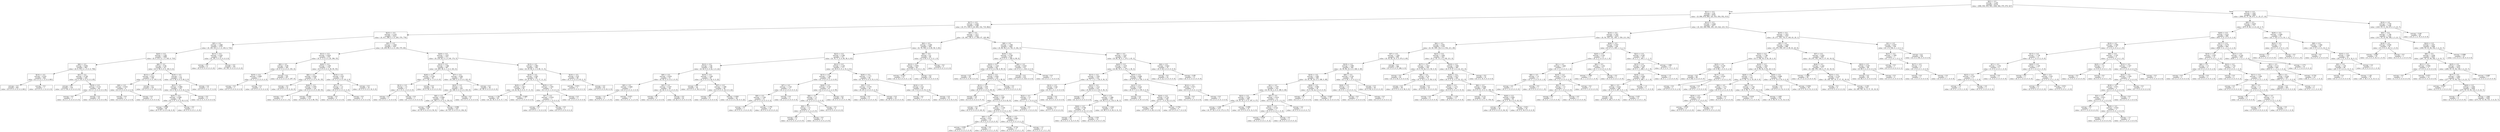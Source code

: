 digraph Tree {
node [shape=box] ;
0 [label="X[2] <= 0.5\nentropy = 3.169\nsamples = 8734\nvalue = [998, 959, 935, 993, 1000, 964, 979, 979, 927]"] ;
1 [label="X[11] <= 0.5\nentropy = 2.95\nsamples = 6765\nvalue = [0, 896, 878, 894, 325, 953, 954, 952, 913]"] ;
0 -> 1 [labeldistance=2.5, labelangle=45, headlabel="True"] ;
2 [label="X[17] <= 0.5\nentropy = 2.542\nsamples = 3788\nvalue = [0, 571, 434, 0, 20, 850, 332, 719, 862]"] ;
1 -> 2 ;
3 [label="X[23] <= 0.5\nentropy = 2.218\nsamples = 2323\nvalue = [0, 411, 298, 0, 3, 0, 265, 570, 776]"] ;
2 -> 3 ;
4 [label="X[5] <= 0.5\nentropy = 1.688\nsamples = 1276\nvalue = [0, 181, 213, 0, 1, 0, 165, 0, 716]"] ;
3 -> 4 ;
5 [label="X[20] <= 0.5\nentropy = 1.285\nsamples = 1089\nvalue = [0, 0, 213, 0, 1, 0, 165, 0, 710]"] ;
4 -> 5 ;
6 [label="X[8] <= 0.5\nentropy = 0.692\nsamples = 862\nvalue = [0, 0, 155, 0, 1, 0, 0, 0, 706]"] ;
5 -> 6 ;
7 [label="X[14] <= 0.5\nentropy = 0.016\nsamples = 662\nvalue = [0, 0, 0, 0, 1, 0, 0, 0, 661]"] ;
6 -> 7 ;
8 [label="entropy = 0.0\nsamples = 661\nvalue = [0, 0, 0, 0, 0, 0, 0, 0, 661]"] ;
7 -> 8 ;
9 [label="entropy = 0.0\nsamples = 1\nvalue = [0, 0, 0, 0, 1, 0, 0, 0, 0]"] ;
7 -> 9 ;
10 [label="X[3] <= 0.5\nentropy = 0.769\nsamples = 200\nvalue = [0, 0, 155, 0, 0, 0, 0, 0, 45]"] ;
6 -> 10 ;
11 [label="entropy = 0.0\nsamples = 154\nvalue = [0, 0, 154, 0, 0, 0, 0, 0, 0]"] ;
10 -> 11 ;
12 [label="X[19] <= 0.5\nentropy = 0.151\nsamples = 46\nvalue = [0, 0, 1, 0, 0, 0, 0, 0, 45]"] ;
10 -> 12 ;
13 [label="entropy = 0.0\nsamples = 1\nvalue = [0, 0, 1, 0, 0, 0, 0, 0, 0]"] ;
12 -> 13 ;
14 [label="entropy = 0.0\nsamples = 45\nvalue = [0, 0, 0, 0, 0, 0, 0, 0, 45]"] ;
12 -> 14 ;
15 [label="X[8] <= 0.5\nentropy = 0.94\nsamples = 227\nvalue = [0, 0, 58, 0, 0, 0, 165, 0, 4]"] ;
5 -> 15 ;
16 [label="X[13] <= 0.5\nentropy = 0.227\nsamples = 109\nvalue = [0, 0, 0, 0, 0, 0, 105, 0, 4]"] ;
15 -> 16 ;
17 [label="X[9] <= 0.5\nentropy = 0.918\nsamples = 6\nvalue = [0, 0, 0, 0, 0, 0, 2, 0, 4]"] ;
16 -> 17 ;
18 [label="entropy = 0.0\nsamples = 2\nvalue = [0, 0, 0, 0, 0, 0, 2, 0, 0]"] ;
17 -> 18 ;
19 [label="entropy = 0.0\nsamples = 4\nvalue = [0, 0, 0, 0, 0, 0, 0, 0, 4]"] ;
17 -> 19 ;
20 [label="entropy = 0.0\nsamples = 103\nvalue = [0, 0, 0, 0, 0, 0, 103, 0, 0]"] ;
16 -> 20 ;
21 [label="X[10] <= 0.5\nentropy = 1.0\nsamples = 118\nvalue = [0, 0, 58, 0, 0, 0, 60, 0, 0]"] ;
15 -> 21 ;
22 [label="X[21] <= 0.5\nentropy = 0.984\nsamples = 101\nvalue = [0, 0, 58, 0, 0, 0, 43, 0, 0]"] ;
21 -> 22 ;
23 [label="X[25] <= 0.5\nentropy = 0.999\nsamples = 90\nvalue = [0, 0, 47, 0, 0, 0, 43, 0, 0]"] ;
22 -> 23 ;
24 [label="entropy = 0.998\nsamples = 89\nvalue = [0, 0, 47, 0, 0, 0, 42, 0, 0]"] ;
23 -> 24 ;
25 [label="entropy = 0.0\nsamples = 1\nvalue = [0, 0, 0, 0, 0, 0, 1, 0, 0]"] ;
23 -> 25 ;
26 [label="entropy = 0.0\nsamples = 11\nvalue = [0, 0, 11, 0, 0, 0, 0, 0, 0]"] ;
22 -> 26 ;
27 [label="entropy = 0.0\nsamples = 17\nvalue = [0, 0, 0, 0, 0, 0, 17, 0, 0]"] ;
21 -> 27 ;
28 [label="X[13] <= 0.5\nentropy = 0.205\nsamples = 187\nvalue = [0, 181, 0, 0, 0, 0, 0, 0, 6]"] ;
4 -> 28 ;
29 [label="entropy = 0.0\nsamples = 6\nvalue = [0, 0, 0, 0, 0, 0, 0, 0, 6]"] ;
28 -> 29 ;
30 [label="entropy = 0.0\nsamples = 181\nvalue = [0, 181, 0, 0, 0, 0, 0, 0, 0]"] ;
28 -> 30 ;
31 [label="X[5] <= 0.5\nentropy = 1.829\nsamples = 1047\nvalue = [0, 230, 85, 0, 2, 0, 100, 570, 60]"] ;
3 -> 31 ;
32 [label="X[12] <= 0.5\nentropy = 0.816\nsamples = 474\nvalue = [0, 0, 3, 0, 0, 0, 20, 396, 55]"] ;
31 -> 32 ;
33 [label="X[0] <= 0.5\nentropy = 0.08\nsamples = 304\nvalue = [0, 0, 3, 0, 0, 0, 0, 301, 0]"] ;
32 -> 33 ;
34 [label="X[19] <= 0.5\nentropy = 0.985\nsamples = 7\nvalue = [0, 0, 3, 0, 0, 0, 0, 4, 0]"] ;
33 -> 34 ;
35 [label="entropy = 0.0\nsamples = 3\nvalue = [0, 0, 3, 0, 0, 0, 0, 0, 0]"] ;
34 -> 35 ;
36 [label="entropy = 0.0\nsamples = 4\nvalue = [0, 0, 0, 0, 0, 0, 0, 4, 0]"] ;
34 -> 36 ;
37 [label="entropy = 0.0\nsamples = 297\nvalue = [0, 0, 0, 0, 0, 0, 0, 297, 0]"] ;
33 -> 37 ;
38 [label="X[20] <= 0.5\nentropy = 1.359\nsamples = 170\nvalue = [0, 0, 0, 0, 0, 0, 20, 95, 55]"] ;
32 -> 38 ;
39 [label="X[6] <= 0.5\nentropy = 0.956\nsamples = 146\nvalue = [0, 0, 0, 0, 0, 0, 0, 91, 55]"] ;
38 -> 39 ;
40 [label="entropy = 0.0\nsamples = 22\nvalue = [0, 0, 0, 0, 0, 0, 0, 22, 0]"] ;
39 -> 40 ;
41 [label="X[26] <= 0.5\nentropy = 0.991\nsamples = 124\nvalue = [0, 0, 0, 0, 0, 0, 0, 69, 55]"] ;
39 -> 41 ;
42 [label="entropy = 0.0\nsamples = 1\nvalue = [0, 0, 0, 0, 0, 0, 0, 1, 0]"] ;
41 -> 42 ;
43 [label="entropy = 0.992\nsamples = 123\nvalue = [0, 0, 0, 0, 0, 0, 0, 68, 55]"] ;
41 -> 43 ;
44 [label="X[10] <= 0.5\nentropy = 0.65\nsamples = 24\nvalue = [0, 0, 0, 0, 0, 0, 20, 4, 0]"] ;
38 -> 44 ;
45 [label="X[7] <= 0.5\nentropy = 1.0\nsamples = 8\nvalue = [0, 0, 0, 0, 0, 0, 4, 4, 0]"] ;
44 -> 45 ;
46 [label="entropy = 0.0\nsamples = 4\nvalue = [0, 0, 0, 0, 0, 0, 4, 0, 0]"] ;
45 -> 46 ;
47 [label="entropy = 0.0\nsamples = 4\nvalue = [0, 0, 0, 0, 0, 0, 0, 4, 0]"] ;
45 -> 47 ;
48 [label="entropy = 0.0\nsamples = 16\nvalue = [0, 0, 0, 0, 0, 0, 16, 0, 0]"] ;
44 -> 48 ;
49 [label="X[20] <= 0.5\nentropy = 1.937\nsamples = 573\nvalue = [0, 230, 82, 0, 2, 0, 80, 174, 5]"] ;
31 -> 49 ;
50 [label="X[12] <= 0.5\nentropy = 1.368\nsamples = 407\nvalue = [0, 205, 38, 0, 1, 0, 0, 163, 0]"] ;
49 -> 50 ;
51 [label="X[26] <= 0.5\nentropy = 0.336\nsamples = 40\nvalue = [0, 1, 38, 0, 1, 0, 0, 0, 0]"] ;
50 -> 51 ;
52 [label="X[13] <= 0.5\nentropy = 1.0\nsamples = 2\nvalue = [0, 1, 0, 0, 1, 0, 0, 0, 0]"] ;
51 -> 52 ;
53 [label="entropy = 0.0\nsamples = 1\nvalue = [0, 0, 0, 0, 1, 0, 0, 0, 0]"] ;
52 -> 53 ;
54 [label="entropy = 0.0\nsamples = 1\nvalue = [0, 1, 0, 0, 0, 0, 0, 0, 0]"] ;
52 -> 54 ;
55 [label="entropy = 0.0\nsamples = 38\nvalue = [0, 0, 38, 0, 0, 0, 0, 0, 0]"] ;
51 -> 55 ;
56 [label="X[7] <= 0.5\nentropy = 0.991\nsamples = 367\nvalue = [0, 204, 0, 0, 0, 0, 0, 163, 0]"] ;
50 -> 56 ;
57 [label="X[25] <= 0.5\nentropy = 1.0\nsamples = 329\nvalue = [0, 166, 0, 0, 0, 0, 0, 163, 0]"] ;
56 -> 57 ;
58 [label="X[6] <= 0.5\nentropy = 0.999\nsamples = 320\nvalue = [0, 166, 0, 0, 0, 0, 0, 154, 0]"] ;
57 -> 58 ;
59 [label="entropy = 0.998\nsamples = 95\nvalue = [0, 45, 0, 0, 0, 0, 0, 50, 0]"] ;
58 -> 59 ;
60 [label="entropy = 0.996\nsamples = 225\nvalue = [0, 121, 0, 0, 0, 0, 0, 104, 0]"] ;
58 -> 60 ;
61 [label="entropy = 0.0\nsamples = 9\nvalue = [0, 0, 0, 0, 0, 0, 0, 9, 0]"] ;
57 -> 61 ;
62 [label="entropy = 0.0\nsamples = 38\nvalue = [0, 38, 0, 0, 0, 0, 0, 0, 0]"] ;
56 -> 62 ;
63 [label="X[15] <= 0.5\nentropy = 1.883\nsamples = 166\nvalue = [0, 25, 44, 0, 1, 0, 80, 11, 5]"] ;
49 -> 63 ;
64 [label="X[10] <= 0.5\nentropy = 2.001\nsamples = 98\nvalue = [0, 25, 42, 0, 1, 0, 17, 11, 2]"] ;
63 -> 64 ;
65 [label="X[25] <= 0.5\nentropy = 1.827\nsamples = 92\nvalue = [0, 22, 42, 0, 0, 0, 17, 11, 0]"] ;
64 -> 65 ;
66 [label="entropy = 1.781\nsamples = 85\nvalue = [0, 22, 39, 0, 0, 0, 17, 7, 0]"] ;
65 -> 66 ;
67 [label="entropy = 0.985\nsamples = 7\nvalue = [0, 0, 3, 0, 0, 0, 0, 4, 0]"] ;
65 -> 67 ;
68 [label="X[25] <= 0.5\nentropy = 1.459\nsamples = 6\nvalue = [0, 3, 0, 0, 1, 0, 0, 0, 2]"] ;
64 -> 68 ;
69 [label="X[7] <= 0.5\nentropy = 0.918\nsamples = 3\nvalue = [0, 0, 0, 0, 1, 0, 0, 0, 2]"] ;
68 -> 69 ;
70 [label="entropy = 0.0\nsamples = 1\nvalue = [0, 0, 0, 0, 1, 0, 0, 0, 0]"] ;
69 -> 70 ;
71 [label="entropy = 0.0\nsamples = 2\nvalue = [0, 0, 0, 0, 0, 0, 0, 0, 2]"] ;
69 -> 71 ;
72 [label="entropy = 0.0\nsamples = 3\nvalue = [0, 3, 0, 0, 0, 0, 0, 0, 0]"] ;
68 -> 72 ;
73 [label="X[10] <= 0.5\nentropy = 0.45\nsamples = 68\nvalue = [0, 0, 2, 0, 0, 0, 63, 0, 3]"] ;
63 -> 73 ;
74 [label="entropy = 0.971\nsamples = 5\nvalue = [0, 0, 2, 0, 0, 0, 0, 0, 3]"] ;
73 -> 74 ;
75 [label="entropy = 0.0\nsamples = 63\nvalue = [0, 0, 0, 0, 0, 0, 63, 0, 0]"] ;
73 -> 75 ;
76 [label="X[0] <= 0.5\nentropy = 1.977\nsamples = 1465\nvalue = [0, 160, 136, 0, 17, 850, 67, 149, 86]"] ;
2 -> 76 ;
77 [label="X[4] <= 0.5\nentropy = 2.469\nsamples = 400\nvalue = [0, 76, 100, 0, 9, 69, 58, 5, 83]"] ;
76 -> 77 ;
78 [label="X[23] <= 0.5\nentropy = 2.384\nsamples = 311\nvalue = [0, 76, 17, 0, 9, 64, 58, 4, 83]"] ;
77 -> 78 ;
79 [label="X[12] <= 0.5\nentropy = 1.84\nsamples = 138\nvalue = [0, 42, 9, 0, 0, 62, 3, 0, 22]"] ;
78 -> 79 ;
80 [label="X[9] <= 0.5\nentropy = 0.834\nsamples = 51\nvalue = [0, 42, 0, 0, 0, 6, 3, 0, 0]"] ;
79 -> 80 ;
81 [label="X[5] <= 0.5\nentropy = 0.985\nsamples = 7\nvalue = [0, 0, 0, 0, 0, 4, 3, 0, 0]"] ;
80 -> 81 ;
82 [label="entropy = 1.0\nsamples = 2\nvalue = [0, 0, 0, 0, 0, 1, 1, 0, 0]"] ;
81 -> 82 ;
83 [label="entropy = 0.971\nsamples = 5\nvalue = [0, 0, 0, 0, 0, 3, 2, 0, 0]"] ;
81 -> 83 ;
84 [label="X[5] <= 0.5\nentropy = 0.267\nsamples = 44\nvalue = [0, 42, 0, 0, 0, 2, 0, 0, 0]"] ;
80 -> 84 ;
85 [label="entropy = 0.0\nsamples = 2\nvalue = [0, 0, 0, 0, 0, 2, 0, 0, 0]"] ;
84 -> 85 ;
86 [label="entropy = 0.0\nsamples = 42\nvalue = [0, 42, 0, 0, 0, 0, 0, 0, 0]"] ;
84 -> 86 ;
87 [label="X[10] <= 0.5\nentropy = 1.249\nsamples = 87\nvalue = [0, 0, 9, 0, 0, 56, 0, 0, 22]"] ;
79 -> 87 ;
88 [label="entropy = 0.0\nsamples = 38\nvalue = [0, 0, 0, 0, 0, 38, 0, 0, 0]"] ;
87 -> 88 ;
89 [label="X[7] <= 0.5\nentropy = 1.498\nsamples = 49\nvalue = [0, 0, 9, 0, 0, 18, 0, 0, 22]"] ;
87 -> 89 ;
90 [label="entropy = 0.0\nsamples = 9\nvalue = [0, 0, 9, 0, 0, 0, 0, 0, 0]"] ;
89 -> 90 ;
91 [label="entropy = 0.993\nsamples = 40\nvalue = [0, 0, 0, 0, 0, 18, 0, 0, 22]"] ;
89 -> 91 ;
92 [label="X[12] <= 0.5\nentropy = 2.144\nsamples = 173\nvalue = [0, 34, 8, 0, 9, 2, 55, 4, 61]"] ;
78 -> 92 ;
93 [label="X[13] <= 0.5\nentropy = 1.389\nsamples = 84\nvalue = [0, 2, 8, 0, 9, 2, 2, 0, 61]"] ;
92 -> 93 ;
94 [label="X[7] <= 0.5\nentropy = 1.703\nsamples = 17\nvalue = [0, 2, 4, 0, 9, 0, 0, 0, 2]"] ;
93 -> 94 ;
95 [label="X[9] <= 0.5\nentropy = 1.338\nsamples = 15\nvalue = [0, 0, 4, 0, 9, 0, 0, 0, 2]"] ;
94 -> 95 ;
96 [label="entropy = 0.0\nsamples = 1\nvalue = [0, 0, 0, 0, 1, 0, 0, 0, 0]"] ;
95 -> 96 ;
97 [label="entropy = 1.379\nsamples = 14\nvalue = [0, 0, 4, 0, 8, 0, 0, 0, 2]"] ;
95 -> 97 ;
98 [label="entropy = 0.0\nsamples = 2\nvalue = [0, 2, 0, 0, 0, 0, 0, 0, 0]"] ;
94 -> 98 ;
99 [label="X[26] <= 0.5\nentropy = 0.707\nsamples = 67\nvalue = [0, 0, 4, 0, 0, 2, 2, 0, 59]"] ;
93 -> 99 ;
100 [label="X[8] <= 0.5\nentropy = 1.5\nsamples = 8\nvalue = [0, 0, 4, 0, 0, 2, 2, 0, 0]"] ;
99 -> 100 ;
101 [label="X[9] <= 0.5\nentropy = 1.0\nsamples = 4\nvalue = [0, 0, 0, 0, 0, 2, 2, 0, 0]"] ;
100 -> 101 ;
102 [label="entropy = 0.0\nsamples = 2\nvalue = [0, 0, 0, 0, 0, 2, 0, 0, 0]"] ;
101 -> 102 ;
103 [label="entropy = 0.0\nsamples = 2\nvalue = [0, 0, 0, 0, 0, 0, 2, 0, 0]"] ;
101 -> 103 ;
104 [label="entropy = 0.0\nsamples = 4\nvalue = [0, 0, 4, 0, 0, 0, 0, 0, 0]"] ;
100 -> 104 ;
105 [label="entropy = 0.0\nsamples = 59\nvalue = [0, 0, 0, 0, 0, 0, 0, 0, 59]"] ;
99 -> 105 ;
106 [label="X[20] <= 0.5\nentropy = 1.177\nsamples = 89\nvalue = [0, 32, 0, 0, 0, 0, 53, 4, 0]"] ;
92 -> 106 ;
107 [label="X[5] <= 0.5\nentropy = 0.579\nsamples = 29\nvalue = [0, 25, 0, 0, 0, 0, 0, 4, 0]"] ;
106 -> 107 ;
108 [label="entropy = 0.0\nsamples = 4\nvalue = [0, 0, 0, 0, 0, 0, 0, 4, 0]"] ;
107 -> 108 ;
109 [label="entropy = 0.0\nsamples = 25\nvalue = [0, 25, 0, 0, 0, 0, 0, 0, 0]"] ;
107 -> 109 ;
110 [label="X[10] <= 0.5\nentropy = 0.52\nsamples = 60\nvalue = [0, 7, 0, 0, 0, 0, 53, 0, 0]"] ;
106 -> 110 ;
111 [label="entropy = 0.0\nsamples = 7\nvalue = [0, 7, 0, 0, 0, 0, 0, 0, 0]"] ;
110 -> 111 ;
112 [label="entropy = 0.0\nsamples = 53\nvalue = [0, 0, 0, 0, 0, 0, 53, 0, 0]"] ;
110 -> 112 ;
113 [label="X[6] <= 0.5\nentropy = 0.4\nsamples = 89\nvalue = [0, 0, 83, 0, 0, 5, 0, 1, 0]"] ;
77 -> 113 ;
114 [label="X[12] <= 0.5\nentropy = 0.093\nsamples = 84\nvalue = [0, 0, 83, 0, 0, 0, 0, 1, 0]"] ;
113 -> 114 ;
115 [label="entropy = 0.353\nsamples = 15\nvalue = [0, 0, 14, 0, 0, 0, 0, 1, 0]"] ;
114 -> 115 ;
116 [label="entropy = 0.0\nsamples = 69\nvalue = [0, 0, 69, 0, 0, 0, 0, 0, 0]"] ;
114 -> 116 ;
117 [label="entropy = 0.0\nsamples = 5\nvalue = [0, 0, 0, 0, 0, 5, 0, 0, 0]"] ;
113 -> 117 ;
118 [label="X[8] <= 0.5\nentropy = 1.308\nsamples = 1065\nvalue = [0, 84, 36, 0, 8, 781, 9, 144, 3]"] ;
76 -> 118 ;
119 [label="X[18] <= 0.5\nentropy = 0.798\nsamples = 618\nvalue = [0, 0, 0, 0, 7, 506, 6, 99, 0]"] ;
118 -> 119 ;
120 [label="X[23] <= 0.5\nentropy = 1.319\nsamples = 207\nvalue = [0, 0, 0, 0, 6, 96, 6, 99, 0]"] ;
119 -> 120 ;
121 [label="entropy = 0.0\nsamples = 87\nvalue = [0, 0, 0, 0, 0, 87, 0, 0, 0]"] ;
120 -> 121 ;
122 [label="X[14] <= 0.5\nentropy = 0.941\nsamples = 120\nvalue = [0, 0, 0, 0, 6, 9, 6, 99, 0]"] ;
120 -> 122 ;
123 [label="X[13] <= 0.5\nentropy = 0.69\nsamples = 114\nvalue = [0, 0, 0, 0, 0, 9, 6, 99, 0]"] ;
122 -> 123 ;
124 [label="entropy = 0.0\nsamples = 57\nvalue = [0, 0, 0, 0, 0, 0, 0, 57, 0]"] ;
123 -> 124 ;
125 [label="X[20] <= 0.5\nentropy = 1.087\nsamples = 57\nvalue = [0, 0, 0, 0, 0, 9, 6, 42, 0]"] ;
123 -> 125 ;
126 [label="entropy = 0.0\nsamples = 40\nvalue = [0, 0, 0, 0, 0, 0, 0, 40, 0]"] ;
125 -> 126 ;
127 [label="X[6] <= 0.5\nentropy = 1.379\nsamples = 17\nvalue = [0, 0, 0, 0, 0, 9, 6, 2, 0]"] ;
125 -> 127 ;
128 [label="X[9] <= 0.5\nentropy = 0.971\nsamples = 10\nvalue = [0, 0, 0, 0, 0, 4, 6, 0, 0]"] ;
127 -> 128 ;
129 [label="entropy = 0.991\nsamples = 9\nvalue = [0, 0, 0, 0, 0, 4, 5, 0, 0]"] ;
128 -> 129 ;
130 [label="entropy = 0.0\nsamples = 1\nvalue = [0, 0, 0, 0, 0, 0, 1, 0, 0]"] ;
128 -> 130 ;
131 [label="X[24] <= 0.5\nentropy = 0.863\nsamples = 7\nvalue = [0, 0, 0, 0, 0, 5, 0, 2, 0]"] ;
127 -> 131 ;
132 [label="entropy = 0.722\nsamples = 5\nvalue = [0, 0, 0, 0, 0, 4, 0, 1, 0]"] ;
131 -> 132 ;
133 [label="entropy = 1.0\nsamples = 2\nvalue = [0, 0, 0, 0, 0, 1, 0, 1, 0]"] ;
131 -> 133 ;
134 [label="entropy = 0.0\nsamples = 6\nvalue = [0, 0, 0, 0, 6, 0, 0, 0, 0]"] ;
122 -> 134 ;
135 [label="X[6] <= 0.5\nentropy = 0.025\nsamples = 411\nvalue = [0, 0, 0, 0, 1, 410, 0, 0, 0]"] ;
119 -> 135 ;
136 [label="entropy = 0.0\nsamples = 410\nvalue = [0, 0, 0, 0, 0, 410, 0, 0, 0]"] ;
135 -> 136 ;
137 [label="entropy = 0.0\nsamples = 1\nvalue = [0, 0, 0, 0, 1, 0, 0, 0, 0]"] ;
135 -> 137 ;
138 [label="X[9] <= 0.5\nentropy = 1.627\nsamples = 447\nvalue = [0, 84, 36, 0, 1, 275, 3, 45, 3]"] ;
118 -> 138 ;
139 [label="X[20] <= 0.5\nentropy = 1.419\nsamples = 412\nvalue = [0, 84, 10, 0, 1, 275, 3, 36, 3]"] ;
138 -> 139 ;
140 [label="X[13] <= 0.5\nentropy = 1.593\nsamples = 232\nvalue = [0, 75, 1, 0, 1, 116, 0, 36, 3]"] ;
139 -> 140 ;
141 [label="X[12] <= 0.5\nentropy = 0.64\nsamples = 17\nvalue = [0, 15, 1, 0, 1, 0, 0, 0, 0]"] ;
140 -> 141 ;
142 [label="X[22] <= 0.5\nentropy = 1.0\nsamples = 2\nvalue = [0, 0, 1, 0, 1, 0, 0, 0, 0]"] ;
141 -> 142 ;
143 [label="entropy = 0.0\nsamples = 1\nvalue = [0, 0, 0, 0, 1, 0, 0, 0, 0]"] ;
142 -> 143 ;
144 [label="entropy = 0.0\nsamples = 1\nvalue = [0, 0, 1, 0, 0, 0, 0, 0, 0]"] ;
142 -> 144 ;
145 [label="entropy = 0.0\nsamples = 15\nvalue = [0, 15, 0, 0, 0, 0, 0, 0, 0]"] ;
141 -> 145 ;
146 [label="X[23] <= 0.5\nentropy = 1.512\nsamples = 215\nvalue = [0, 60, 0, 0, 0, 116, 0, 36, 3]"] ;
140 -> 146 ;
147 [label="entropy = 0.0\nsamples = 12\nvalue = [0, 12, 0, 0, 0, 0, 0, 0, 0]"] ;
146 -> 147 ;
148 [label="X[5] <= 0.5\nentropy = 1.486\nsamples = 203\nvalue = [0, 48, 0, 0, 0, 116, 0, 36, 3]"] ;
146 -> 148 ;
149 [label="X[26] <= 0.5\nentropy = 0.706\nsamples = 26\nvalue = [0, 0, 0, 0, 0, 21, 0, 5, 0]"] ;
148 -> 149 ;
150 [label="entropy = 0.0\nsamples = 12\nvalue = [0, 0, 0, 0, 0, 12, 0, 0, 0]"] ;
149 -> 150 ;
151 [label="entropy = 0.94\nsamples = 14\nvalue = [0, 0, 0, 0, 0, 9, 0, 5, 0]"] ;
149 -> 151 ;
152 [label="entropy = 1.532\nsamples = 177\nvalue = [0, 48, 0, 0, 0, 95, 0, 31, 3]"] ;
148 -> 152 ;
153 [label="X[25] <= 0.5\nentropy = 0.689\nsamples = 180\nvalue = [0, 9, 9, 0, 0, 159, 3, 0, 0]"] ;
139 -> 153 ;
154 [label="X[23] <= 0.5\nentropy = 0.532\nsamples = 175\nvalue = [0, 9, 7, 0, 0, 159, 0, 0, 0]"] ;
153 -> 154 ;
155 [label="entropy = 0.0\nsamples = 67\nvalue = [0, 0, 0, 0, 0, 67, 0, 0, 0]"] ;
154 -> 155 ;
156 [label="X[24] <= 0.5\nentropy = 0.752\nsamples = 108\nvalue = [0, 9, 7, 0, 0, 92, 0, 0, 0]"] ;
154 -> 156 ;
157 [label="entropy = 0.721\nsamples = 99\nvalue = [0, 9, 5, 0, 0, 85, 0, 0, 0]"] ;
156 -> 157 ;
158 [label="entropy = 0.764\nsamples = 9\nvalue = [0, 0, 2, 0, 0, 7, 0, 0, 0]"] ;
156 -> 158 ;
159 [label="X[12] <= 0.5\nentropy = 0.971\nsamples = 5\nvalue = [0, 0, 2, 0, 0, 0, 3, 0, 0]"] ;
153 -> 159 ;
160 [label="entropy = 0.0\nsamples = 2\nvalue = [0, 0, 2, 0, 0, 0, 0, 0, 0]"] ;
159 -> 160 ;
161 [label="entropy = 0.0\nsamples = 3\nvalue = [0, 0, 0, 0, 0, 0, 3, 0, 0]"] ;
159 -> 161 ;
162 [label="X[4] <= 0.5\nentropy = 0.822\nsamples = 35\nvalue = [0, 0, 26, 0, 0, 0, 0, 9, 0]"] ;
138 -> 162 ;
163 [label="entropy = 0.0\nsamples = 22\nvalue = [0, 0, 22, 0, 0, 0, 0, 0, 0]"] ;
162 -> 163 ;
164 [label="entropy = 0.89\nsamples = 13\nvalue = [0, 0, 4, 0, 0, 0, 0, 9, 0]"] ;
162 -> 164 ;
165 [label="X[12] <= 0.5\nentropy = 2.644\nsamples = 2977\nvalue = [0, 325, 444, 894, 305, 103, 622, 233, 51]"] ;
1 -> 165 ;
166 [label="X[14] <= 0.5\nentropy = 2.387\nsamples = 1430\nvalue = [0, 54, 105, 141, 305, 3, 559, 213, 50]"] ;
165 -> 166 ;
167 [label="X[4] <= 0.5\nentropy = 2.061\nsamples = 1102\nvalue = [0, 50, 100, 136, 0, 2, 554, 211, 49]"] ;
166 -> 167 ;
168 [label="X[7] <= 0.5\nentropy = 1.456\nsamples = 680\nvalue = [0, 50, 82, 25, 0, 0, 474, 0, 49]"] ;
167 -> 168 ;
169 [label="X[19] <= 0.5\nentropy = 1.985\nsamples = 394\nvalue = [0, 50, 82, 25, 0, 0, 188, 0, 49]"] ;
168 -> 169 ;
170 [label="X[16] <= 0.5\nentropy = 1.891\nsamples = 348\nvalue = [0, 50, 38, 24, 0, 0, 188, 0, 48]"] ;
169 -> 170 ;
171 [label="X[1] <= 0.5\nentropy = 1.597\nsamples = 310\nvalue = [0, 50, 22, 2, 0, 0, 188, 0, 48]"] ;
170 -> 171 ;
172 [label="X[22] <= 0.5\nentropy = 1.554\nsamples = 298\nvalue = [0, 50, 22, 2, 0, 0, 187, 0, 37]"] ;
171 -> 172 ;
173 [label="entropy = 1.538\nsamples = 273\nvalue = [0, 37, 22, 2, 0, 0, 175, 0, 37]"] ;
172 -> 173 ;
174 [label="entropy = 0.999\nsamples = 25\nvalue = [0, 13, 0, 0, 0, 0, 12, 0, 0]"] ;
172 -> 174 ;
175 [label="X[5] <= 0.5\nentropy = 0.414\nsamples = 12\nvalue = [0, 0, 0, 0, 0, 0, 1, 0, 11]"] ;
171 -> 175 ;
176 [label="X[23] <= 0.5\nentropy = 0.722\nsamples = 5\nvalue = [0, 0, 0, 0, 0, 0, 1, 0, 4]"] ;
175 -> 176 ;
177 [label="entropy = 0.918\nsamples = 3\nvalue = [0, 0, 0, 0, 0, 0, 1, 0, 2]"] ;
176 -> 177 ;
178 [label="entropy = 0.0\nsamples = 2\nvalue = [0, 0, 0, 0, 0, 0, 0, 0, 2]"] ;
176 -> 178 ;
179 [label="entropy = 0.0\nsamples = 7\nvalue = [0, 0, 0, 0, 0, 0, 0, 0, 7]"] ;
175 -> 179 ;
180 [label="X[26] <= 0.5\nentropy = 0.982\nsamples = 38\nvalue = [0, 0, 16, 22, 0, 0, 0, 0, 0]"] ;
170 -> 180 ;
181 [label="entropy = 0.0\nsamples = 1\nvalue = [0, 0, 0, 1, 0, 0, 0, 0, 0]"] ;
180 -> 181 ;
182 [label="entropy = 0.987\nsamples = 37\nvalue = [0, 0, 16, 21, 0, 0, 0, 0, 0]"] ;
180 -> 182 ;
183 [label="X[8] <= 0.5\nentropy = 0.301\nsamples = 46\nvalue = [0, 0, 44, 1, 0, 0, 0, 0, 1]"] ;
169 -> 183 ;
184 [label="X[26] <= 0.5\nentropy = 1.0\nsamples = 2\nvalue = [0, 0, 0, 1, 0, 0, 0, 0, 1]"] ;
183 -> 184 ;
185 [label="entropy = 0.0\nsamples = 1\nvalue = [0, 0, 0, 1, 0, 0, 0, 0, 0]"] ;
184 -> 185 ;
186 [label="entropy = 0.0\nsamples = 1\nvalue = [0, 0, 0, 0, 0, 0, 0, 0, 1]"] ;
184 -> 186 ;
187 [label="entropy = 0.0\nsamples = 44\nvalue = [0, 0, 44, 0, 0, 0, 0, 0, 0]"] ;
183 -> 187 ;
188 [label="entropy = 0.0\nsamples = 286\nvalue = [0, 0, 0, 0, 0, 0, 286, 0, 0]"] ;
168 -> 188 ;
189 [label="X[23] <= 0.5\nentropy = 1.692\nsamples = 422\nvalue = [0, 0, 18, 111, 0, 2, 80, 211, 0]"] ;
167 -> 189 ;
190 [label="X[17] <= 0.5\nentropy = 1.423\nsamples = 140\nvalue = [0, 0, 18, 64, 0, 0, 58, 0, 0]"] ;
189 -> 190 ;
191 [label="entropy = 0.0\nsamples = 64\nvalue = [0, 0, 0, 64, 0, 0, 0, 0, 0]"] ;
190 -> 191 ;
192 [label="X[8] <= 0.5\nentropy = 0.79\nsamples = 76\nvalue = [0, 0, 18, 0, 0, 0, 58, 0, 0]"] ;
190 -> 192 ;
193 [label="entropy = 0.0\nsamples = 58\nvalue = [0, 0, 0, 0, 0, 0, 58, 0, 0]"] ;
192 -> 193 ;
194 [label="entropy = 0.0\nsamples = 18\nvalue = [0, 0, 18, 0, 0, 0, 0, 0, 0]"] ;
192 -> 194 ;
195 [label="X[16] <= 0.5\nentropy = 1.082\nsamples = 282\nvalue = [0, 0, 0, 47, 0, 2, 22, 211, 0]"] ;
189 -> 195 ;
196 [label="X[26] <= 0.5\nentropy = 0.977\nsamples = 266\nvalue = [0, 0, 0, 31, 0, 2, 22, 211, 0]"] ;
195 -> 196 ;
197 [label="X[20] <= 0.5\nentropy = 1.272\nsamples = 26\nvalue = [0, 0, 0, 0, 0, 2, 9, 15, 0]"] ;
196 -> 197 ;
198 [label="entropy = 0.0\nsamples = 9\nvalue = [0, 0, 0, 0, 0, 0, 0, 9, 0]"] ;
197 -> 198 ;
199 [label="entropy = 1.379\nsamples = 17\nvalue = [0, 0, 0, 0, 0, 2, 9, 6, 0]"] ;
197 -> 199 ;
200 [label="X[6] <= 0.5\nentropy = 0.848\nsamples = 240\nvalue = [0, 0, 0, 31, 0, 0, 13, 196, 0]"] ;
196 -> 200 ;
201 [label="entropy = 0.74\nsamples = 180\nvalue = [0, 0, 0, 13, 0, 0, 13, 154, 0]"] ;
200 -> 201 ;
202 [label="X[20] <= 0.5\nentropy = 0.881\nsamples = 60\nvalue = [0, 0, 0, 18, 0, 0, 0, 42, 0]"] ;
200 -> 202 ;
203 [label="entropy = 0.0\nsamples = 36\nvalue = [0, 0, 0, 0, 0, 0, 0, 36, 0]"] ;
202 -> 203 ;
204 [label="entropy = 0.811\nsamples = 24\nvalue = [0, 0, 0, 18, 0, 0, 0, 6, 0]"] ;
202 -> 204 ;
205 [label="entropy = 0.0\nsamples = 16\nvalue = [0, 0, 0, 16, 0, 0, 0, 0, 0]"] ;
195 -> 205 ;
206 [label="X[26] <= 0.5\nentropy = 0.547\nsamples = 328\nvalue = [0, 4, 5, 5, 305, 1, 5, 2, 1]"] ;
166 -> 206 ;
207 [label="X[20] <= 0.5\nentropy = 2.162\nsamples = 13\nvalue = [0, 2, 2, 4, 0, 0, 4, 1, 0]"] ;
206 -> 207 ;
208 [label="X[1] <= 0.5\nentropy = 1.664\nsamples = 7\nvalue = [0, 1, 1, 4, 0, 0, 0, 1, 0]"] ;
207 -> 208 ;
209 [label="X[6] <= 0.5\nentropy = 1.0\nsamples = 2\nvalue = [0, 0, 1, 0, 0, 0, 0, 1, 0]"] ;
208 -> 209 ;
210 [label="entropy = 0.0\nsamples = 1\nvalue = [0, 0, 1, 0, 0, 0, 0, 0, 0]"] ;
209 -> 210 ;
211 [label="entropy = 0.0\nsamples = 1\nvalue = [0, 0, 0, 0, 0, 0, 0, 1, 0]"] ;
209 -> 211 ;
212 [label="X[19] <= 0.5\nentropy = 0.722\nsamples = 5\nvalue = [0, 1, 0, 4, 0, 0, 0, 0, 0]"] ;
208 -> 212 ;
213 [label="X[5] <= 0.5\nentropy = 1.0\nsamples = 2\nvalue = [0, 1, 0, 1, 0, 0, 0, 0, 0]"] ;
212 -> 213 ;
214 [label="entropy = 0.0\nsamples = 1\nvalue = [0, 0, 0, 1, 0, 0, 0, 0, 0]"] ;
213 -> 214 ;
215 [label="entropy = 0.0\nsamples = 1\nvalue = [0, 1, 0, 0, 0, 0, 0, 0, 0]"] ;
213 -> 215 ;
216 [label="entropy = 0.0\nsamples = 3\nvalue = [0, 0, 0, 3, 0, 0, 0, 0, 0]"] ;
212 -> 216 ;
217 [label="X[0] <= 0.5\nentropy = 1.252\nsamples = 6\nvalue = [0, 1, 1, 0, 0, 0, 4, 0, 0]"] ;
207 -> 217 ;
218 [label="entropy = 1.585\nsamples = 3\nvalue = [0, 1, 1, 0, 0, 0, 1, 0, 0]"] ;
217 -> 218 ;
219 [label="entropy = 0.0\nsamples = 3\nvalue = [0, 0, 0, 0, 0, 0, 3, 0, 0]"] ;
217 -> 219 ;
220 [label="X[21] <= 0.5\nentropy = 0.287\nsamples = 315\nvalue = [0, 2, 3, 1, 305, 1, 1, 1, 1]"] ;
206 -> 220 ;
221 [label="X[15] <= 0.5\nentropy = 0.128\nsamples = 302\nvalue = [0, 0, 1, 1, 298, 1, 0, 1, 0]"] ;
220 -> 221 ;
222 [label="X[18] <= 0.5\nentropy = 0.064\nsamples = 300\nvalue = [0, 0, 0, 0, 298, 1, 0, 1, 0]"] ;
221 -> 222 ;
223 [label="X[6] <= 0.5\nentropy = 0.032\nsamples = 298\nvalue = [0, 0, 0, 0, 297, 0, 0, 1, 0]"] ;
222 -> 223 ;
224 [label="entropy = 0.0\nsamples = 292\nvalue = [0, 0, 0, 0, 292, 0, 0, 0, 0]"] ;
223 -> 224 ;
225 [label="entropy = 0.65\nsamples = 6\nvalue = [0, 0, 0, 0, 5, 0, 0, 1, 0]"] ;
223 -> 225 ;
226 [label="entropy = 1.0\nsamples = 2\nvalue = [0, 0, 0, 0, 1, 1, 0, 0, 0]"] ;
222 -> 226 ;
227 [label="entropy = 1.0\nsamples = 2\nvalue = [0, 0, 1, 1, 0, 0, 0, 0, 0]"] ;
221 -> 227 ;
228 [label="entropy = 1.881\nsamples = 13\nvalue = [0, 2, 2, 0, 7, 0, 1, 0, 1]"] ;
220 -> 228 ;
229 [label="X[19] <= 0.5\nentropy = 1.957\nsamples = 1547\nvalue = [0, 271, 339, 753, 0, 100, 63, 20, 1]"] ;
165 -> 229 ;
230 [label="X[5] <= 0.5\nentropy = 2.204\nsamples = 988\nvalue = [0, 270, 339, 197, 0, 99, 63, 20, 0]"] ;
229 -> 230 ;
231 [label="X[22] <= 0.5\nentropy = 1.786\nsamples = 323\nvalue = [0, 0, 146, 93, 0, 62, 20, 2, 0]"] ;
230 -> 231 ;
232 [label="X[25] <= 0.5\nentropy = 0.239\nsamples = 91\nvalue = [0, 0, 88, 1, 0, 0, 0, 2, 0]"] ;
231 -> 232 ;
233 [label="entropy = 0.0\nsamples = 88\nvalue = [0, 0, 88, 0, 0, 0, 0, 0, 0]"] ;
232 -> 233 ;
234 [label="X[17] <= 0.5\nentropy = 0.918\nsamples = 3\nvalue = [0, 0, 0, 1, 0, 0, 0, 2, 0]"] ;
232 -> 234 ;
235 [label="entropy = 0.0\nsamples = 2\nvalue = [0, 0, 0, 0, 0, 0, 0, 2, 0]"] ;
234 -> 235 ;
236 [label="entropy = 0.0\nsamples = 1\nvalue = [0, 0, 0, 1, 0, 0, 0, 0, 0]"] ;
234 -> 236 ;
237 [label="X[18] <= 0.5\nentropy = 1.843\nsamples = 232\nvalue = [0, 0, 58, 92, 0, 62, 20, 0, 0]"] ;
231 -> 237 ;
238 [label="X[26] <= 0.5\nentropy = 1.77\nsamples = 170\nvalue = [0, 0, 58, 73, 0, 19, 20, 0, 0]"] ;
237 -> 238 ;
239 [label="X[0] <= 0.5\nentropy = 1.371\nsamples = 10\nvalue = [0, 0, 0, 2, 0, 2, 6, 0, 0]"] ;
238 -> 239 ;
240 [label="X[24] <= 0.5\nentropy = 0.811\nsamples = 8\nvalue = [0, 0, 0, 0, 0, 2, 6, 0, 0]"] ;
239 -> 240 ;
241 [label="entropy = 0.918\nsamples = 6\nvalue = [0, 0, 0, 0, 0, 2, 4, 0, 0]"] ;
240 -> 241 ;
242 [label="entropy = 0.0\nsamples = 2\nvalue = [0, 0, 0, 0, 0, 0, 2, 0, 0]"] ;
240 -> 242 ;
243 [label="entropy = 0.0\nsamples = 2\nvalue = [0, 0, 0, 2, 0, 0, 0, 0, 0]"] ;
239 -> 243 ;
244 [label="X[8] <= 0.5\nentropy = 1.702\nsamples = 160\nvalue = [0, 0, 58, 71, 0, 17, 14, 0, 0]"] ;
238 -> 244 ;
245 [label="entropy = 0.918\nsamples = 6\nvalue = [0, 0, 0, 4, 0, 2, 0, 0, 0]"] ;
244 -> 245 ;
246 [label="entropy = 1.695\nsamples = 154\nvalue = [0, 0, 58, 67, 0, 15, 14, 0, 0]"] ;
244 -> 246 ;
247 [label="X[26] <= 0.5\nentropy = 0.889\nsamples = 62\nvalue = [0, 0, 0, 19, 0, 43, 0, 0, 0]"] ;
237 -> 247 ;
248 [label="entropy = 0.0\nsamples = 12\nvalue = [0, 0, 0, 0, 0, 12, 0, 0, 0]"] ;
247 -> 248 ;
249 [label="entropy = 0.958\nsamples = 50\nvalue = [0, 0, 0, 19, 0, 31, 0, 0, 0]"] ;
247 -> 249 ;
250 [label="X[7] <= 0.5\nentropy = 2.093\nsamples = 665\nvalue = [0, 270, 193, 104, 0, 37, 43, 18, 0]"] ;
230 -> 250 ;
251 [label="X[26] <= 0.5\nentropy = 2.183\nsamples = 577\nvalue = [0, 186, 193, 100, 0, 37, 43, 18, 0]"] ;
250 -> 251 ;
252 [label="entropy = 1.884\nsamples = 40\nvalue = [0, 17, 6, 9, 0, 0, 8, 0, 0]"] ;
251 -> 252 ;
253 [label="X[23] <= 0.5\nentropy = 2.176\nsamples = 537\nvalue = [0, 169, 187, 91, 0, 37, 35, 18, 0]"] ;
251 -> 253 ;
254 [label="entropy = 0.0\nsamples = 6\nvalue = [0, 0, 6, 0, 0, 0, 0, 0, 0]"] ;
253 -> 254 ;
255 [label="entropy = 2.183\nsamples = 531\nvalue = [0, 169, 181, 91, 0, 37, 35, 18, 0]"] ;
253 -> 255 ;
256 [label="X[22] <= 0.5\nentropy = 0.267\nsamples = 88\nvalue = [0, 84, 0, 4, 0, 0, 0, 0, 0]"] ;
250 -> 256 ;
257 [label="entropy = 0.0\nsamples = 84\nvalue = [0, 84, 0, 0, 0, 0, 0, 0, 0]"] ;
256 -> 257 ;
258 [label="entropy = 0.0\nsamples = 4\nvalue = [0, 0, 0, 4, 0, 0, 0, 0, 0]"] ;
256 -> 258 ;
259 [label="X[1] <= 0.5\nentropy = 0.057\nsamples = 559\nvalue = [0, 1, 0, 556, 0, 1, 0, 0, 1]"] ;
229 -> 259 ;
260 [label="X[23] <= 0.5\nentropy = 1.585\nsamples = 3\nvalue = [0, 1, 0, 0, 0, 1, 0, 0, 1]"] ;
259 -> 260 ;
261 [label="entropy = 0.0\nsamples = 1\nvalue = [0, 0, 0, 0, 0, 0, 0, 0, 1]"] ;
260 -> 261 ;
262 [label="X[17] <= 0.5\nentropy = 1.0\nsamples = 2\nvalue = [0, 1, 0, 0, 0, 1, 0, 0, 0]"] ;
260 -> 262 ;
263 [label="entropy = 0.0\nsamples = 1\nvalue = [0, 1, 0, 0, 0, 0, 0, 0, 0]"] ;
262 -> 263 ;
264 [label="entropy = 0.0\nsamples = 1\nvalue = [0, 0, 0, 0, 0, 1, 0, 0, 0]"] ;
262 -> 264 ;
265 [label="entropy = 0.0\nsamples = 556\nvalue = [0, 0, 0, 556, 0, 0, 0, 0, 0]"] ;
259 -> 265 ;
266 [label="X[14] <= 0.5\nentropy = 1.807\nsamples = 1969\nvalue = [998, 63, 57, 99, 675, 11, 25, 27, 14]"] ;
0 -> 266 [labeldistance=2.5, labelangle=-45, headlabel="False"] ;
267 [label="X[9] <= 0.5\nentropy = 0.835\nsamples = 771\nvalue = [673, 8, 46, 5, 0, 8, 20, 4, 7]"] ;
266 -> 267 ;
268 [label="X[26] <= 0.5\nentropy = 0.431\nsamples = 686\nvalue = [651, 5, 8, 5, 0, 4, 4, 3, 6]"] ;
267 -> 268 ;
269 [label="X[10] <= 0.5\nentropy = 2.566\nsamples = 22\nvalue = [7, 2, 4, 4, 0, 2, 2, 1, 0]"] ;
268 -> 269 ;
270 [label="X[13] <= 0.5\nentropy = 1.738\nsamples = 13\nvalue = [6, 0, 1, 4, 0, 0, 2, 0, 0]"] ;
269 -> 270 ;
271 [label="X[7] <= 0.5\nentropy = 1.252\nsamples = 6\nvalue = [1, 0, 0, 4, 0, 0, 1, 0, 0]"] ;
270 -> 271 ;
272 [label="X[23] <= 0.5\nentropy = 0.722\nsamples = 5\nvalue = [0, 0, 0, 4, 0, 0, 1, 0, 0]"] ;
271 -> 272 ;
273 [label="entropy = 1.0\nsamples = 2\nvalue = [0, 0, 0, 1, 0, 0, 1, 0, 0]"] ;
272 -> 273 ;
274 [label="entropy = 0.0\nsamples = 3\nvalue = [0, 0, 0, 3, 0, 0, 0, 0, 0]"] ;
272 -> 274 ;
275 [label="entropy = 0.0\nsamples = 1\nvalue = [1, 0, 0, 0, 0, 0, 0, 0, 0]"] ;
271 -> 275 ;
276 [label="X[20] <= 0.5\nentropy = 1.149\nsamples = 7\nvalue = [5, 0, 1, 0, 0, 0, 1, 0, 0]"] ;
270 -> 276 ;
277 [label="entropy = 0.0\nsamples = 1\nvalue = [0, 0, 1, 0, 0, 0, 0, 0, 0]"] ;
276 -> 277 ;
278 [label="X[8] <= 0.5\nentropy = 0.65\nsamples = 6\nvalue = [5, 0, 0, 0, 0, 0, 1, 0, 0]"] ;
276 -> 278 ;
279 [label="entropy = 0.0\nsamples = 2\nvalue = [2, 0, 0, 0, 0, 0, 0, 0, 0]"] ;
278 -> 279 ;
280 [label="entropy = 0.811\nsamples = 4\nvalue = [3, 0, 0, 0, 0, 0, 1, 0, 0]"] ;
278 -> 280 ;
281 [label="X[8] <= 0.5\nentropy = 2.197\nsamples = 9\nvalue = [1, 2, 3, 0, 0, 2, 0, 1, 0]"] ;
269 -> 281 ;
282 [label="X[25] <= 0.5\nentropy = 1.0\nsamples = 2\nvalue = [1, 0, 0, 0, 0, 0, 0, 1, 0]"] ;
281 -> 282 ;
283 [label="entropy = 0.0\nsamples = 1\nvalue = [1, 0, 0, 0, 0, 0, 0, 0, 0]"] ;
282 -> 283 ;
284 [label="entropy = 0.0\nsamples = 1\nvalue = [0, 0, 0, 0, 0, 0, 0, 1, 0]"] ;
282 -> 284 ;
285 [label="X[12] <= 0.5\nentropy = 1.557\nsamples = 7\nvalue = [0, 2, 3, 0, 0, 2, 0, 0, 0]"] ;
281 -> 285 ;
286 [label="X[22] <= 0.5\nentropy = 1.459\nsamples = 6\nvalue = [0, 1, 3, 0, 0, 2, 0, 0, 0]"] ;
285 -> 286 ;
287 [label="X[18] <= 0.5\nentropy = 0.971\nsamples = 5\nvalue = [0, 0, 3, 0, 0, 2, 0, 0, 0]"] ;
286 -> 287 ;
288 [label="X[3] <= 0.5\nentropy = 0.811\nsamples = 4\nvalue = [0, 0, 3, 0, 0, 1, 0, 0, 0]"] ;
287 -> 288 ;
289 [label="entropy = 0.0\nsamples = 1\nvalue = [0, 0, 1, 0, 0, 0, 0, 0, 0]"] ;
288 -> 289 ;
290 [label="X[20] <= 0.5\nentropy = 0.918\nsamples = 3\nvalue = [0, 0, 2, 0, 0, 1, 0, 0, 0]"] ;
288 -> 290 ;
291 [label="entropy = 0.0\nsamples = 1\nvalue = [0, 0, 1, 0, 0, 0, 0, 0, 0]"] ;
290 -> 291 ;
292 [label="entropy = 1.0\nsamples = 2\nvalue = [0, 0, 1, 0, 0, 1, 0, 0, 0]"] ;
290 -> 292 ;
293 [label="entropy = 0.0\nsamples = 1\nvalue = [0, 0, 0, 0, 0, 1, 0, 0, 0]"] ;
287 -> 293 ;
294 [label="entropy = 0.0\nsamples = 1\nvalue = [0, 1, 0, 0, 0, 0, 0, 0, 0]"] ;
286 -> 294 ;
295 [label="entropy = 0.0\nsamples = 1\nvalue = [0, 1, 0, 0, 0, 0, 0, 0, 0]"] ;
285 -> 295 ;
296 [label="X[17] <= 0.5\nentropy = 0.274\nsamples = 664\nvalue = [644, 3, 4, 1, 0, 2, 2, 2, 6]"] ;
268 -> 296 ;
297 [label="X[16] <= 0.5\nentropy = 2.407\nsamples = 14\nvalue = [5, 2, 2, 0, 0, 0, 1, 2, 2]"] ;
296 -> 297 ;
298 [label="X[6] <= 0.5\nentropy = 1.0\nsamples = 4\nvalue = [0, 0, 2, 0, 0, 0, 0, 2, 0]"] ;
297 -> 298 ;
299 [label="entropy = 0.0\nsamples = 2\nvalue = [0, 0, 2, 0, 0, 0, 0, 0, 0]"] ;
298 -> 299 ;
300 [label="entropy = 0.0\nsamples = 2\nvalue = [0, 0, 0, 0, 0, 0, 0, 2, 0]"] ;
298 -> 300 ;
301 [label="X[23] <= 0.5\nentropy = 1.761\nsamples = 10\nvalue = [5, 2, 0, 0, 0, 0, 1, 0, 2]"] ;
297 -> 301 ;
302 [label="entropy = 0.0\nsamples = 2\nvalue = [0, 0, 0, 0, 0, 0, 0, 0, 2]"] ;
301 -> 302 ;
303 [label="X[11] <= 0.5\nentropy = 1.299\nsamples = 8\nvalue = [5, 2, 0, 0, 0, 0, 1, 0, 0]"] ;
301 -> 303 ;
304 [label="entropy = 0.0\nsamples = 4\nvalue = [4, 0, 0, 0, 0, 0, 0, 0, 0]"] ;
303 -> 304 ;
305 [label="X[4] <= 0.5\nentropy = 1.5\nsamples = 4\nvalue = [1, 2, 0, 0, 0, 0, 1, 0, 0]"] ;
303 -> 305 ;
306 [label="entropy = 0.0\nsamples = 2\nvalue = [0, 2, 0, 0, 0, 0, 0, 0, 0]"] ;
305 -> 306 ;
307 [label="X[8] <= 0.5\nentropy = 1.0\nsamples = 2\nvalue = [1, 0, 0, 0, 0, 0, 1, 0, 0]"] ;
305 -> 307 ;
308 [label="entropy = 0.0\nsamples = 1\nvalue = [1, 0, 0, 0, 0, 0, 0, 0, 0]"] ;
307 -> 308 ;
309 [label="entropy = 0.0\nsamples = 1\nvalue = [0, 0, 0, 0, 0, 0, 1, 0, 0]"] ;
307 -> 309 ;
310 [label="X[21] <= 0.5\nentropy = 0.164\nsamples = 650\nvalue = [639, 1, 2, 1, 0, 2, 1, 0, 4]"] ;
296 -> 310 ;
311 [label="X[3] <= 0.5\nentropy = 0.111\nsamples = 640\nvalue = [633, 0, 1, 1, 0, 2, 1, 0, 2]"] ;
310 -> 311 ;
312 [label="X[6] <= 0.5\nentropy = 0.036\nsamples = 597\nvalue = [595, 0, 0, 1, 0, 1, 0, 0, 0]"] ;
311 -> 312 ;
313 [label="entropy = 0.0\nsamples = 593\nvalue = [593, 0, 0, 0, 0, 0, 0, 0, 0]"] ;
312 -> 313 ;
314 [label="entropy = 1.5\nsamples = 4\nvalue = [2, 0, 0, 1, 0, 1, 0, 0, 0]"] ;
312 -> 314 ;
315 [label="entropy = 0.742\nsamples = 43\nvalue = [38, 0, 1, 0, 0, 1, 1, 0, 2]"] ;
311 -> 315 ;
316 [label="entropy = 1.571\nsamples = 10\nvalue = [6, 1, 1, 0, 0, 0, 0, 0, 2]"] ;
310 -> 316 ;
317 [label="X[20] <= 0.5\nentropy = 2.006\nsamples = 85\nvalue = [22, 3, 38, 0, 0, 4, 16, 1, 1]"] ;
267 -> 317 ;
318 [label="X[23] <= 0.5\nentropy = 1.0\nsamples = 2\nvalue = [0, 0, 1, 0, 0, 0, 0, 1, 0]"] ;
317 -> 318 ;
319 [label="entropy = 0.0\nsamples = 1\nvalue = [0, 0, 1, 0, 0, 0, 0, 0, 0]"] ;
318 -> 319 ;
320 [label="entropy = 0.0\nsamples = 1\nvalue = [0, 0, 0, 0, 0, 0, 0, 1, 0]"] ;
318 -> 320 ;
321 [label="X[8] <= 0.5\nentropy = 1.946\nsamples = 83\nvalue = [22, 3, 37, 0, 0, 4, 16, 0, 1]"] ;
317 -> 321 ;
322 [label="entropy = 0.0\nsamples = 2\nvalue = [2, 0, 0, 0, 0, 0, 0, 0, 0]"] ;
321 -> 322 ;
323 [label="X[16] <= 0.5\nentropy = 1.945\nsamples = 81\nvalue = [20, 3, 37, 0, 0, 4, 16, 0, 1]"] ;
321 -> 323 ;
324 [label="X[5] <= 0.5\nentropy = 1.94\nsamples = 80\nvalue = [20, 3, 37, 0, 0, 4, 15, 0, 1]"] ;
323 -> 324 ;
325 [label="entropy = 0.0\nsamples = 1\nvalue = [0, 0, 1, 0, 0, 0, 0, 0, 0]"] ;
324 -> 325 ;
326 [label="entropy = 1.95\nsamples = 79\nvalue = [20, 3, 36, 0, 0, 4, 15, 0, 1]"] ;
324 -> 326 ;
327 [label="entropy = 0.0\nsamples = 1\nvalue = [0, 0, 0, 0, 0, 0, 1, 0, 0]"] ;
323 -> 327 ;
328 [label="X[10] <= 0.5\nentropy = 1.739\nsamples = 1198\nvalue = [325, 55, 11, 94, 675, 3, 5, 23, 7]"] ;
266 -> 328 ;
329 [label="X[5] <= 0.5\nentropy = 1.796\nsamples = 1104\nvalue = [311, 55, 10, 94, 596, 3, 5, 23, 7]"] ;
328 -> 329 ;
330 [label="X[19] <= 0.5\nentropy = 0.838\nsamples = 56\nvalue = [11, 0, 0, 0, 44, 0, 1, 0, 0]"] ;
329 -> 330 ;
331 [label="entropy = 0.847\nsamples = 55\nvalue = [11, 0, 0, 0, 43, 0, 1, 0, 0]"] ;
330 -> 331 ;
332 [label="entropy = 0.0\nsamples = 1\nvalue = [0, 0, 0, 0, 1, 0, 0, 0, 0]"] ;
330 -> 332 ;
333 [label="X[22] <= 0.5\nentropy = 1.827\nsamples = 1048\nvalue = [300, 55, 10, 94, 552, 3, 4, 23, 7]"] ;
329 -> 333 ;
334 [label="X[8] <= 0.5\nentropy = 1.836\nsamples = 1025\nvalue = [287, 55, 10, 94, 542, 3, 4, 23, 7]"] ;
333 -> 334 ;
335 [label="X[11] <= 0.5\nentropy = 0.946\nsamples = 11\nvalue = [7, 0, 0, 0, 4, 0, 0, 0, 0]"] ;
334 -> 335 ;
336 [label="entropy = 0.0\nsamples = 1\nvalue = [1, 0, 0, 0, 0, 0, 0, 0, 0]"] ;
335 -> 336 ;
337 [label="entropy = 0.971\nsamples = 10\nvalue = [6, 0, 0, 0, 4, 0, 0, 0, 0]"] ;
335 -> 337 ;
338 [label="X[25] <= 0.5\nentropy = 1.839\nsamples = 1014\nvalue = [280, 55, 10, 94, 538, 3, 4, 23, 7]"] ;
334 -> 338 ;
339 [label="X[17] <= 0.5\nentropy = 1.843\nsamples = 1007\nvalue = [277, 55, 10, 94, 534, 3, 4, 23, 7]"] ;
338 -> 339 ;
340 [label="entropy = 0.918\nsamples = 3\nvalue = [2, 0, 0, 0, 1, 0, 0, 0, 0]"] ;
339 -> 340 ;
341 [label="X[20] <= 0.5\nentropy = 1.844\nsamples = 1004\nvalue = [275, 55, 10, 94, 533, 3, 4, 23, 7]"] ;
339 -> 341 ;
342 [label="entropy = 1.0\nsamples = 4\nvalue = [2, 0, 0, 0, 2, 0, 0, 0, 0]"] ;
341 -> 342 ;
343 [label="entropy = 1.846\nsamples = 1000\nvalue = [273, 55, 10, 94, 531, 3, 4, 23, 7]"] ;
341 -> 343 ;
344 [label="entropy = 0.985\nsamples = 7\nvalue = [3, 0, 0, 0, 4, 0, 0, 0, 0]"] ;
338 -> 344 ;
345 [label="entropy = 0.988\nsamples = 23\nvalue = [13, 0, 0, 0, 10, 0, 0, 0, 0]"] ;
333 -> 345 ;
346 [label="entropy = 0.69\nsamples = 94\nvalue = [14, 0, 1, 0, 79, 0, 0, 0, 0]"] ;
328 -> 346 ;
}
